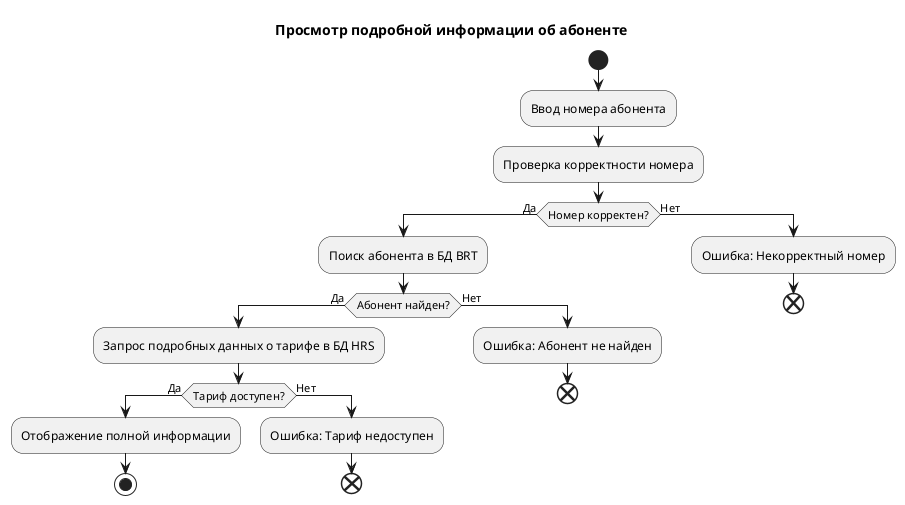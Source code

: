 @startuml

title: Просмотр подробной информации об абоненте

start
:Ввод номера абонента;
:Проверка корректности номера;

if (Номер корректен?) then (Да)
  :Поиск абонента в БД BRT;
  if (Абонент найден?) then (Да)
    :Запрос подробных данных о тарифе в БД HRS;
    if (Тариф доступен?) then (Да)
      :Отображение полной информации;
      stop
    else (Нет)
      :Ошибка: Тариф недоступен;
      end
    endif
  else (Нет)
    :Ошибка: Абонент не найден;
    end
  endif
else (Нет)
  :Ошибка: Некорректный номер;
  end
endif
@enduml

